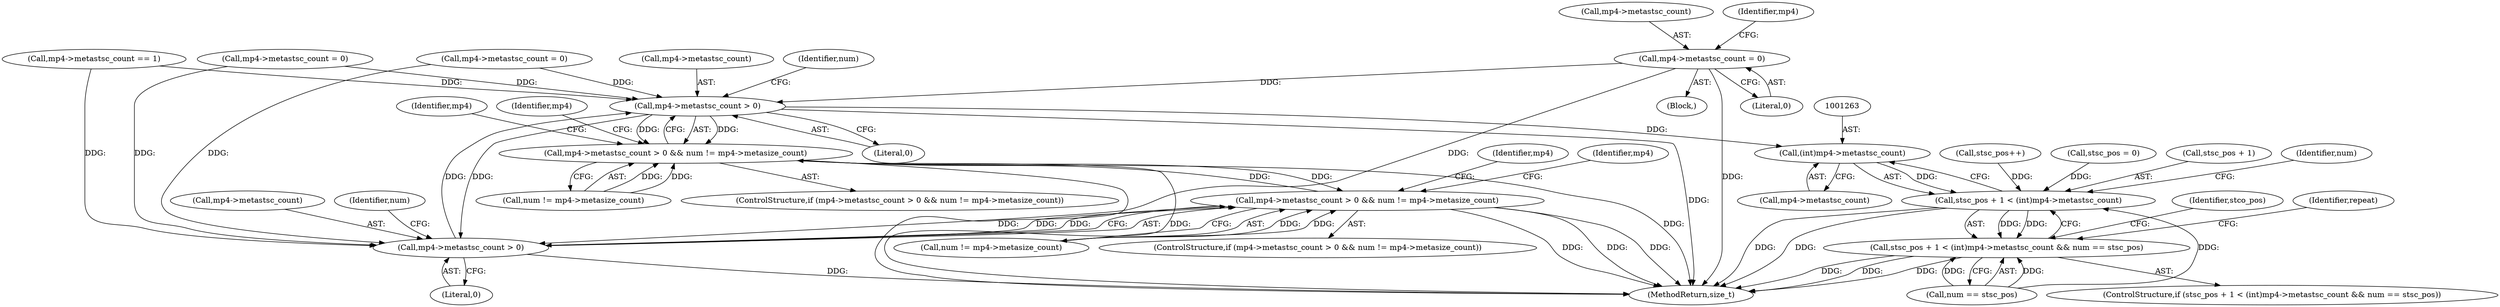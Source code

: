 digraph "0_gpmf-parser_341f12cd5b97ab419e53853ca00176457c9f1681_5@pointer" {
"1000890" [label="(Call,mp4->metastsc_count = 0)"];
"1001135" [label="(Call,mp4->metastsc_count > 0)"];
"1001134" [label="(Call,mp4->metastsc_count > 0 && num != mp4->metasize_count)"];
"1001504" [label="(Call,mp4->metastsc_count > 0 && num != mp4->metasize_count)"];
"1001262" [label="(Call,(int)mp4->metastsc_count)"];
"1001258" [label="(Call,stsc_pos + 1 < (int)mp4->metastsc_count)"];
"1001257" [label="(Call,stsc_pos + 1 < (int)mp4->metastsc_count && num == stsc_pos)"];
"1001505" [label="(Call,mp4->metastsc_count > 0)"];
"1001504" [label="(Call,mp4->metastsc_count > 0 && num != mp4->metasize_count)"];
"1001346" [label="(Call,mp4->metastsc_count = 0)"];
"1000890" [label="(Call,mp4->metastsc_count = 0)"];
"1001140" [label="(Call,num != mp4->metasize_count)"];
"1001273" [label="(Call,stsc_pos++)"];
"1001141" [label="(Identifier,num)"];
"1001510" [label="(Call,num != mp4->metasize_count)"];
"1001288" [label="(Identifier,repeat)"];
"1001505" [label="(Call,mp4->metastsc_count > 0)"];
"1001257" [label="(Call,stsc_pos + 1 < (int)mp4->metastsc_count && num == stsc_pos)"];
"1001267" [label="(Call,num == stsc_pos)"];
"1001135" [label="(Call,mp4->metastsc_count > 0)"];
"1001503" [label="(ControlStructure,if (mp4->metastsc_count > 0 && num != mp4->metasize_count))"];
"1001702" [label="(Call,mp4->metastsc_count = 0)"];
"1001139" [label="(Literal,0)"];
"1001272" [label="(Identifier,stco_pos)"];
"1001136" [label="(Call,mp4->metastsc_count)"];
"1001509" [label="(Literal,0)"];
"1001264" [label="(Call,mp4->metastsc_count)"];
"1001256" [label="(ControlStructure,if (stsc_pos + 1 < (int)mp4->metastsc_count && num == stsc_pos))"];
"1001262" [label="(Call,(int)mp4->metastsc_count)"];
"1000876" [label="(Block,)"];
"1001134" [label="(Call,mp4->metastsc_count > 0 && num != mp4->metasize_count)"];
"1001518" [label="(Identifier,mp4)"];
"1001357" [label="(Identifier,mp4)"];
"1000891" [label="(Call,mp4->metastsc_count)"];
"1001148" [label="(Identifier,mp4)"];
"1000894" [label="(Literal,0)"];
"1000897" [label="(Identifier,mp4)"];
"1001992" [label="(MethodReturn,size_t)"];
"1001198" [label="(Call,stsc_pos = 0)"];
"1000862" [label="(Call,mp4->metastsc_count == 1)"];
"1001506" [label="(Call,mp4->metastsc_count)"];
"1001511" [label="(Identifier,num)"];
"1001259" [label="(Call,stsc_pos + 1)"];
"1001713" [label="(Identifier,mp4)"];
"1001258" [label="(Call,stsc_pos + 1 < (int)mp4->metastsc_count)"];
"1001268" [label="(Identifier,num)"];
"1001133" [label="(ControlStructure,if (mp4->metastsc_count > 0 && num != mp4->metasize_count))"];
"1000890" -> "1000876"  [label="AST: "];
"1000890" -> "1000894"  [label="CFG: "];
"1000891" -> "1000890"  [label="AST: "];
"1000894" -> "1000890"  [label="AST: "];
"1000897" -> "1000890"  [label="CFG: "];
"1000890" -> "1001992"  [label="DDG: "];
"1000890" -> "1001135"  [label="DDG: "];
"1000890" -> "1001505"  [label="DDG: "];
"1001135" -> "1001134"  [label="AST: "];
"1001135" -> "1001139"  [label="CFG: "];
"1001136" -> "1001135"  [label="AST: "];
"1001139" -> "1001135"  [label="AST: "];
"1001141" -> "1001135"  [label="CFG: "];
"1001134" -> "1001135"  [label="CFG: "];
"1001135" -> "1001992"  [label="DDG: "];
"1001135" -> "1001134"  [label="DDG: "];
"1001135" -> "1001134"  [label="DDG: "];
"1001505" -> "1001135"  [label="DDG: "];
"1001346" -> "1001135"  [label="DDG: "];
"1001702" -> "1001135"  [label="DDG: "];
"1000862" -> "1001135"  [label="DDG: "];
"1001135" -> "1001262"  [label="DDG: "];
"1001135" -> "1001505"  [label="DDG: "];
"1001134" -> "1001133"  [label="AST: "];
"1001134" -> "1001140"  [label="CFG: "];
"1001140" -> "1001134"  [label="AST: "];
"1001148" -> "1001134"  [label="CFG: "];
"1001357" -> "1001134"  [label="CFG: "];
"1001134" -> "1001992"  [label="DDG: "];
"1001134" -> "1001992"  [label="DDG: "];
"1001134" -> "1001992"  [label="DDG: "];
"1001504" -> "1001134"  [label="DDG: "];
"1001140" -> "1001134"  [label="DDG: "];
"1001140" -> "1001134"  [label="DDG: "];
"1001134" -> "1001504"  [label="DDG: "];
"1001504" -> "1001503"  [label="AST: "];
"1001504" -> "1001505"  [label="CFG: "];
"1001504" -> "1001510"  [label="CFG: "];
"1001505" -> "1001504"  [label="AST: "];
"1001510" -> "1001504"  [label="AST: "];
"1001518" -> "1001504"  [label="CFG: "];
"1001713" -> "1001504"  [label="CFG: "];
"1001504" -> "1001992"  [label="DDG: "];
"1001504" -> "1001992"  [label="DDG: "];
"1001504" -> "1001992"  [label="DDG: "];
"1001505" -> "1001504"  [label="DDG: "];
"1001505" -> "1001504"  [label="DDG: "];
"1001510" -> "1001504"  [label="DDG: "];
"1001510" -> "1001504"  [label="DDG: "];
"1001262" -> "1001258"  [label="AST: "];
"1001262" -> "1001264"  [label="CFG: "];
"1001263" -> "1001262"  [label="AST: "];
"1001264" -> "1001262"  [label="AST: "];
"1001258" -> "1001262"  [label="CFG: "];
"1001262" -> "1001258"  [label="DDG: "];
"1001258" -> "1001257"  [label="AST: "];
"1001259" -> "1001258"  [label="AST: "];
"1001268" -> "1001258"  [label="CFG: "];
"1001257" -> "1001258"  [label="CFG: "];
"1001258" -> "1001992"  [label="DDG: "];
"1001258" -> "1001992"  [label="DDG: "];
"1001258" -> "1001257"  [label="DDG: "];
"1001258" -> "1001257"  [label="DDG: "];
"1001198" -> "1001258"  [label="DDG: "];
"1001267" -> "1001258"  [label="DDG: "];
"1001273" -> "1001258"  [label="DDG: "];
"1001257" -> "1001256"  [label="AST: "];
"1001257" -> "1001267"  [label="CFG: "];
"1001267" -> "1001257"  [label="AST: "];
"1001272" -> "1001257"  [label="CFG: "];
"1001288" -> "1001257"  [label="CFG: "];
"1001257" -> "1001992"  [label="DDG: "];
"1001257" -> "1001992"  [label="DDG: "];
"1001257" -> "1001992"  [label="DDG: "];
"1001267" -> "1001257"  [label="DDG: "];
"1001267" -> "1001257"  [label="DDG: "];
"1001505" -> "1001509"  [label="CFG: "];
"1001506" -> "1001505"  [label="AST: "];
"1001509" -> "1001505"  [label="AST: "];
"1001511" -> "1001505"  [label="CFG: "];
"1001505" -> "1001992"  [label="DDG: "];
"1001346" -> "1001505"  [label="DDG: "];
"1001702" -> "1001505"  [label="DDG: "];
"1000862" -> "1001505"  [label="DDG: "];
}
